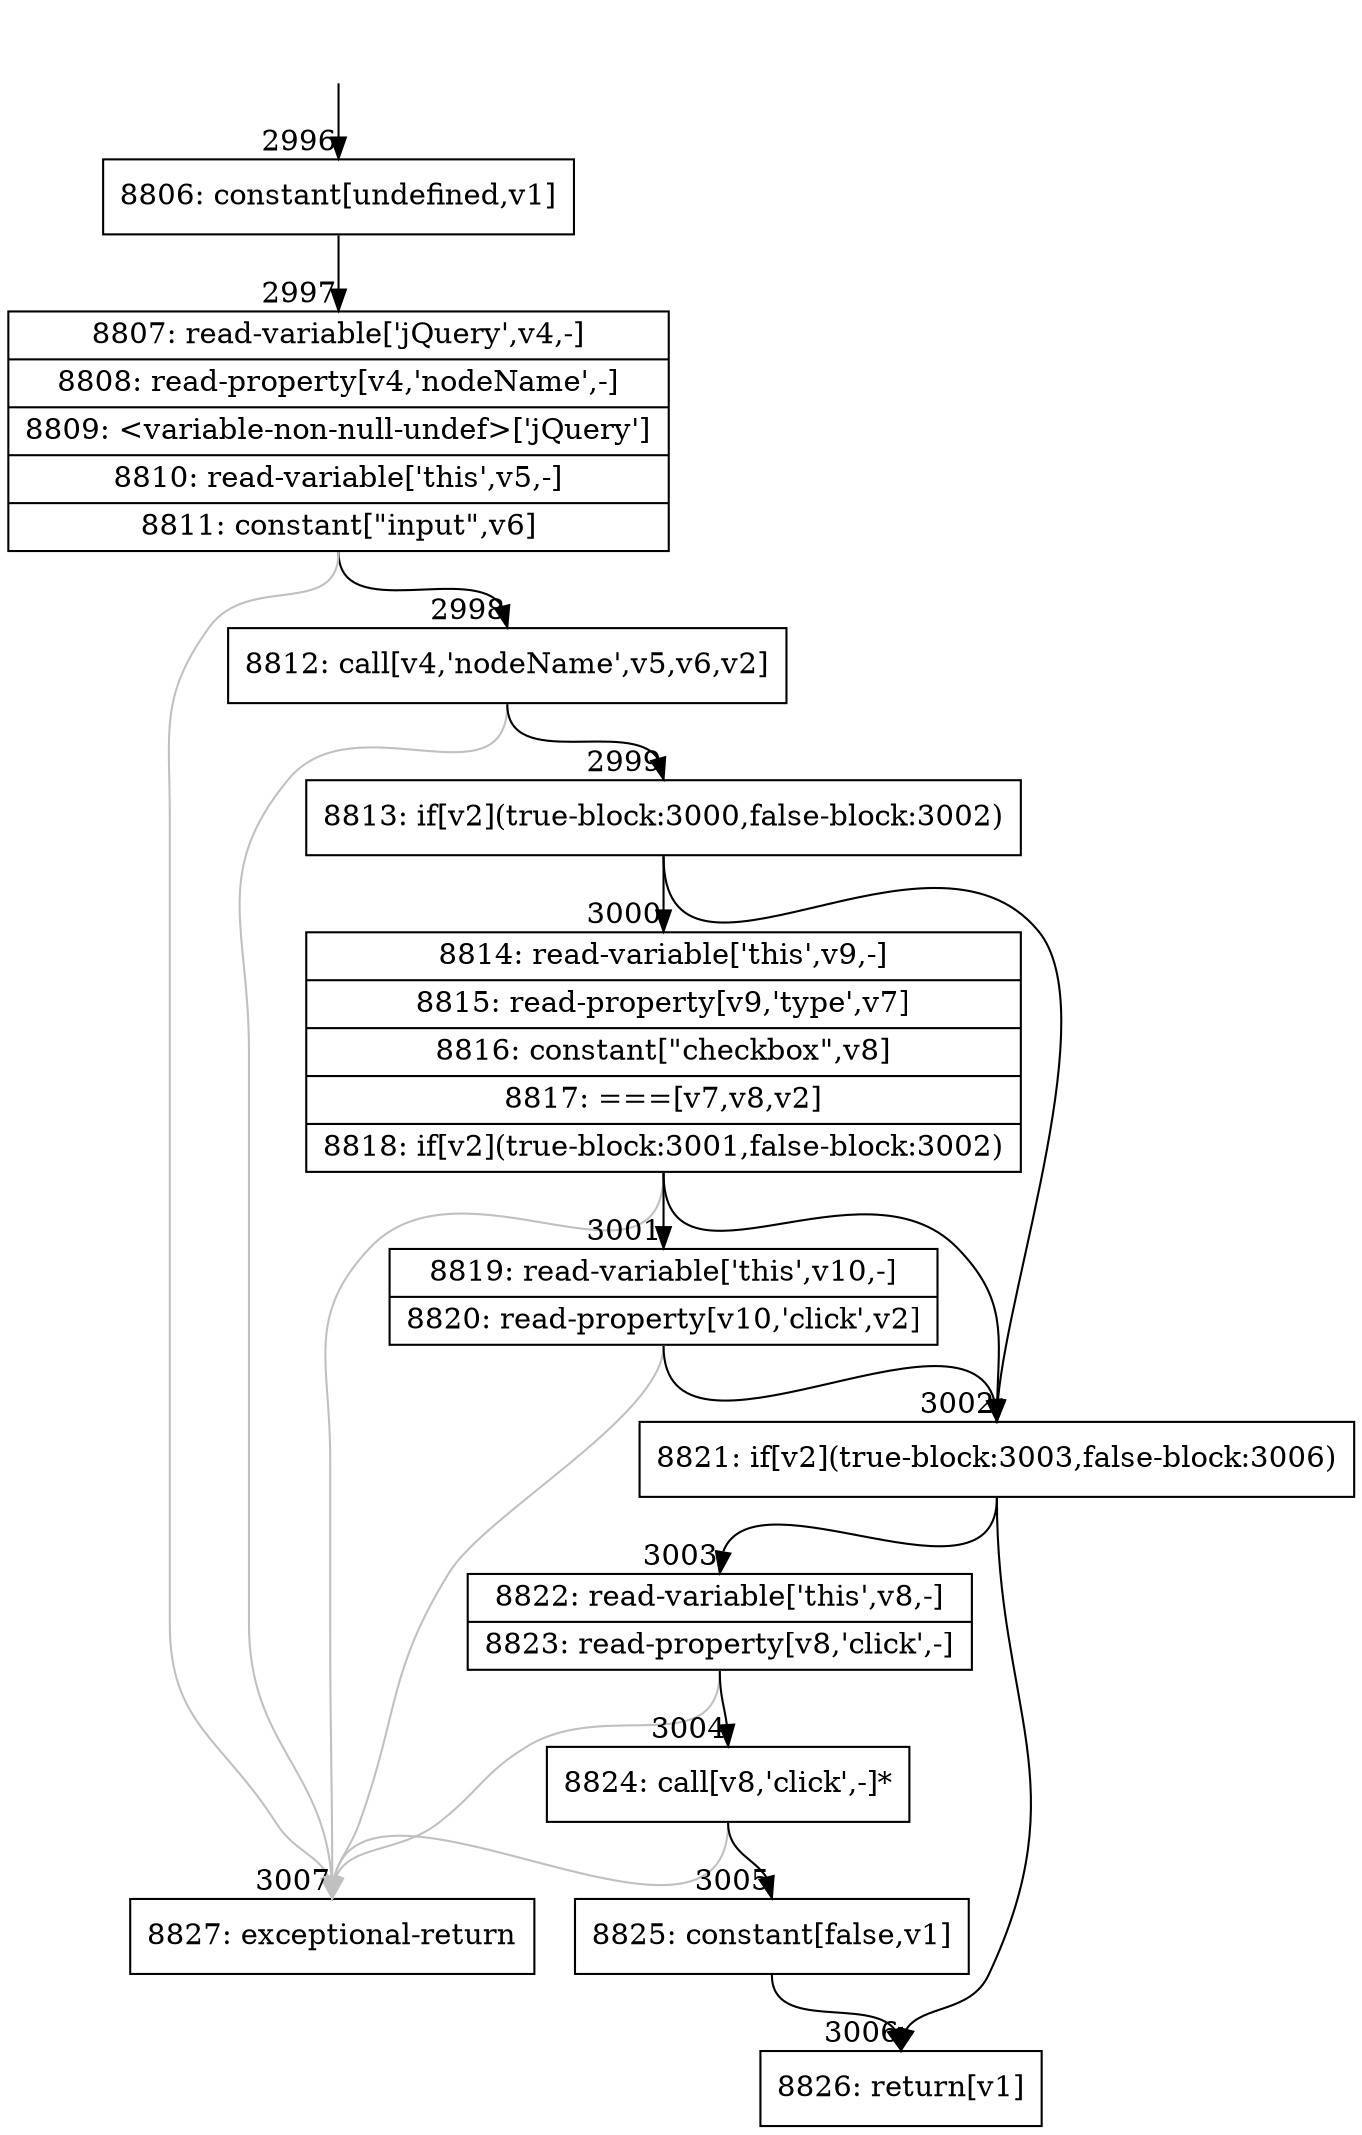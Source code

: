 digraph {
rankdir="TD"
BB_entry180[shape=none,label=""];
BB_entry180 -> BB2996 [tailport=s, headport=n, headlabel="    2996"]
BB2996 [shape=record label="{8806: constant[undefined,v1]}" ] 
BB2996 -> BB2997 [tailport=s, headport=n, headlabel="      2997"]
BB2997 [shape=record label="{8807: read-variable['jQuery',v4,-]|8808: read-property[v4,'nodeName',-]|8809: \<variable-non-null-undef\>['jQuery']|8810: read-variable['this',v5,-]|8811: constant[\"input\",v6]}" ] 
BB2997 -> BB2998 [tailport=s, headport=n, headlabel="      2998"]
BB2997 -> BB3007 [tailport=s, headport=n, color=gray, headlabel="      3007"]
BB2998 [shape=record label="{8812: call[v4,'nodeName',v5,v6,v2]}" ] 
BB2998 -> BB2999 [tailport=s, headport=n, headlabel="      2999"]
BB2998 -> BB3007 [tailport=s, headport=n, color=gray]
BB2999 [shape=record label="{8813: if[v2](true-block:3000,false-block:3002)}" ] 
BB2999 -> BB3002 [tailport=s, headport=n, headlabel="      3002"]
BB2999 -> BB3000 [tailport=s, headport=n, headlabel="      3000"]
BB3000 [shape=record label="{8814: read-variable['this',v9,-]|8815: read-property[v9,'type',v7]|8816: constant[\"checkbox\",v8]|8817: ===[v7,v8,v2]|8818: if[v2](true-block:3001,false-block:3002)}" ] 
BB3000 -> BB3002 [tailport=s, headport=n]
BB3000 -> BB3001 [tailport=s, headport=n, headlabel="      3001"]
BB3000 -> BB3007 [tailport=s, headport=n, color=gray]
BB3001 [shape=record label="{8819: read-variable['this',v10,-]|8820: read-property[v10,'click',v2]}" ] 
BB3001 -> BB3002 [tailport=s, headport=n]
BB3001 -> BB3007 [tailport=s, headport=n, color=gray]
BB3002 [shape=record label="{8821: if[v2](true-block:3003,false-block:3006)}" ] 
BB3002 -> BB3003 [tailport=s, headport=n, headlabel="      3003"]
BB3002 -> BB3006 [tailport=s, headport=n, headlabel="      3006"]
BB3003 [shape=record label="{8822: read-variable['this',v8,-]|8823: read-property[v8,'click',-]}" ] 
BB3003 -> BB3004 [tailport=s, headport=n, headlabel="      3004"]
BB3003 -> BB3007 [tailport=s, headport=n, color=gray]
BB3004 [shape=record label="{8824: call[v8,'click',-]*}" ] 
BB3004 -> BB3005 [tailport=s, headport=n, headlabel="      3005"]
BB3004 -> BB3007 [tailport=s, headport=n, color=gray]
BB3005 [shape=record label="{8825: constant[false,v1]}" ] 
BB3005 -> BB3006 [tailport=s, headport=n]
BB3006 [shape=record label="{8826: return[v1]}" ] 
BB3007 [shape=record label="{8827: exceptional-return}" ] 
}
